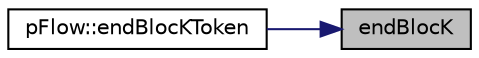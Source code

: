 digraph "endBlocK"
{
 // LATEX_PDF_SIZE
  edge [fontname="Helvetica",fontsize="10",labelfontname="Helvetica",labelfontsize="10"];
  node [fontname="Helvetica",fontsize="10",shape=record];
  rankdir="RL";
  Node1 [label="endBlocK",height=0.2,width=0.4,color="black", fillcolor="grey75", style="filled", fontcolor="black",tooltip=" "];
  Node1 -> Node2 [dir="back",color="midnightblue",fontsize="10",style="solid",fontname="Helvetica"];
  Node2 [label="pFlow::endBlocKToken",height=0.2,width=0.4,color="black", fillcolor="white", style="filled",URL="$namespacepFlow.html#a35938a0de8640ae073633f00c0cfc5b5",tooltip=" "];
}
